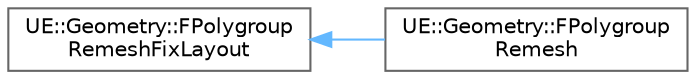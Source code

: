 digraph "Graphical Class Hierarchy"
{
 // INTERACTIVE_SVG=YES
 // LATEX_PDF_SIZE
  bgcolor="transparent";
  edge [fontname=Helvetica,fontsize=10,labelfontname=Helvetica,labelfontsize=10];
  node [fontname=Helvetica,fontsize=10,shape=box,height=0.2,width=0.4];
  rankdir="LR";
  Node0 [id="Node000000",label="UE::Geometry::FPolygroup\lRemeshFixLayout",height=0.2,width=0.4,color="grey40", fillcolor="white", style="filled",URL="$d1/d54/classUE_1_1Geometry_1_1FPolygroupRemeshFixLayout.html",tooltip=" "];
  Node0 -> Node1 [id="edge9229_Node000000_Node000001",dir="back",color="steelblue1",style="solid",tooltip=" "];
  Node1 [id="Node000001",label="UE::Geometry::FPolygroup\lRemesh",height=0.2,width=0.4,color="grey40", fillcolor="white", style="filled",URL="$d8/de3/classUE_1_1Geometry_1_1FPolygroupRemesh.html",tooltip="PolygroupRemesh – remesh only considering polygroup features (topological corners and bends on polygr..."];
}
